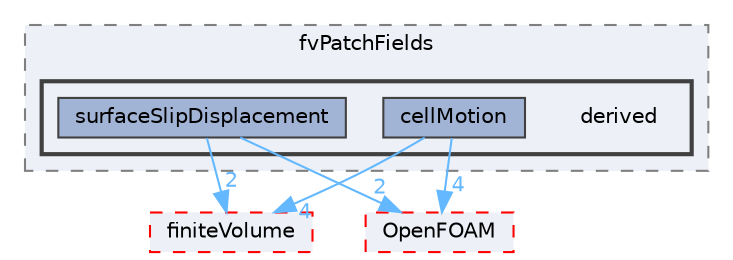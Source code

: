 digraph "src/fvMotionSolver/fvPatchFields/derived"
{
 // LATEX_PDF_SIZE
  bgcolor="transparent";
  edge [fontname=Helvetica,fontsize=10,labelfontname=Helvetica,labelfontsize=10];
  node [fontname=Helvetica,fontsize=10,shape=box,height=0.2,width=0.4];
  compound=true
  subgraph clusterdir_e65d1d6aae4da9c5b92ad78bc53acc93 {
    graph [ bgcolor="#edf0f7", pencolor="grey50", label="fvPatchFields", fontname=Helvetica,fontsize=10 style="filled,dashed", URL="dir_e65d1d6aae4da9c5b92ad78bc53acc93.html",tooltip=""]
  subgraph clusterdir_35e80fb47429f63b6e78161eb9a9adbe {
    graph [ bgcolor="#edf0f7", pencolor="grey25", label="", fontname=Helvetica,fontsize=10 style="filled,bold", URL="dir_35e80fb47429f63b6e78161eb9a9adbe.html",tooltip=""]
    dir_35e80fb47429f63b6e78161eb9a9adbe [shape=plaintext, label="derived"];
  dir_d898a545181436584f48102005e795d6 [label="cellMotion", fillcolor="#a2b4d6", color="grey25", style="filled", URL="dir_d898a545181436584f48102005e795d6.html",tooltip=""];
  dir_c22e48d00229f252eb2a635d29450591 [label="surfaceSlipDisplacement", fillcolor="#a2b4d6", color="grey25", style="filled", URL="dir_c22e48d00229f252eb2a635d29450591.html",tooltip=""];
  }
  }
  dir_9bd15774b555cf7259a6fa18f99fe99b [label="finiteVolume", fillcolor="#edf0f7", color="red", style="filled,dashed", URL="dir_9bd15774b555cf7259a6fa18f99fe99b.html",tooltip=""];
  dir_c5473ff19b20e6ec4dfe5c310b3778a8 [label="OpenFOAM", fillcolor="#edf0f7", color="red", style="filled,dashed", URL="dir_c5473ff19b20e6ec4dfe5c310b3778a8.html",tooltip=""];
  dir_d898a545181436584f48102005e795d6->dir_9bd15774b555cf7259a6fa18f99fe99b [headlabel="4", labeldistance=1.5 headhref="dir_000427_001387.html" href="dir_000427_001387.html" color="steelblue1" fontcolor="steelblue1"];
  dir_d898a545181436584f48102005e795d6->dir_c5473ff19b20e6ec4dfe5c310b3778a8 [headlabel="4", labeldistance=1.5 headhref="dir_000427_002695.html" href="dir_000427_002695.html" color="steelblue1" fontcolor="steelblue1"];
  dir_c22e48d00229f252eb2a635d29450591->dir_9bd15774b555cf7259a6fa18f99fe99b [headlabel="2", labeldistance=1.5 headhref="dir_003873_001387.html" href="dir_003873_001387.html" color="steelblue1" fontcolor="steelblue1"];
  dir_c22e48d00229f252eb2a635d29450591->dir_c5473ff19b20e6ec4dfe5c310b3778a8 [headlabel="2", labeldistance=1.5 headhref="dir_003873_002695.html" href="dir_003873_002695.html" color="steelblue1" fontcolor="steelblue1"];
}
